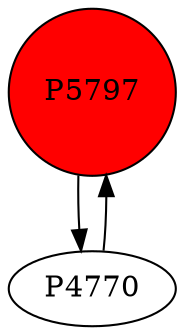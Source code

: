 digraph {
	P5797 -> P4770
	P4770 -> P5797
	P5797 [shape=circle]
	P5797 [style=filled]
	P5797 [fillcolor=red]
}
